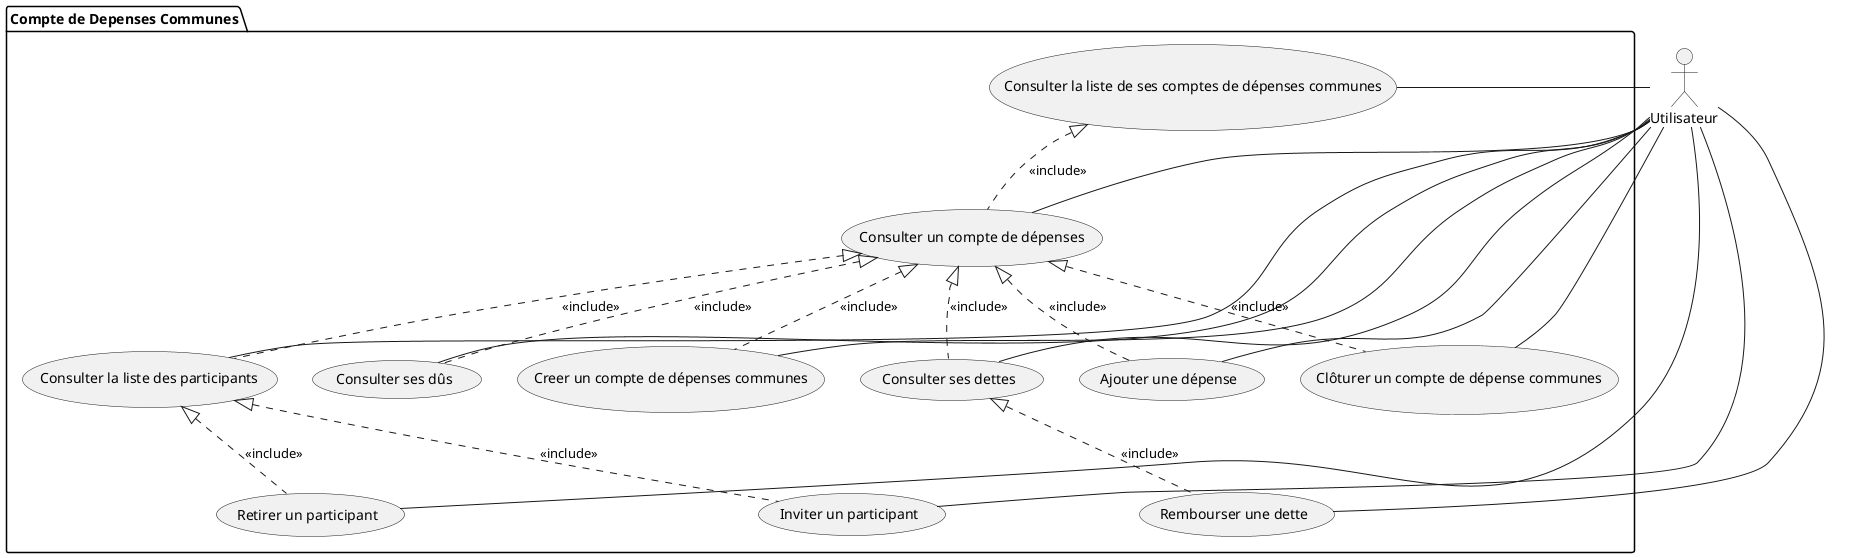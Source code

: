 @startuml

actor "Utilisateur" as user

package "Compte de Depenses Communes" {
	usecase "Consulter la liste de ses comptes de dépenses communes" as clcdc
	usecase "Consulter un compte de dépenses" as ccd
	usecase "Creer un compte de dépenses communes" as ccdc
	usecase "Clôturer un compte de dépense communes" as cocdc
	usecase "Consulter la liste des participants" as clp
	usecase "Inviter un participant" as ip
	usecase "Retirer un participant" as ri
	usecase "Ajouter une dépense" as ad
	usecase "Rembourser une dette" as rd
	usecase "Consulter ses dûs" as cd
	usecase "Consulter ses dettes" as cdt
}
'	appartenance
	user	--	clcdc
	user	--	ccd
	user	-	ccdc
	user	-	cocdc
	user	---	clp
	user	--	ip
	user	-	ri
	user	-	ad
	user	--	rd
	user	-	cd
	user	-	cdt
'	includes
	clcdc 	<|.. ccd  	: <<include>>
	ccd 		<|.. ccdc  	: <<include>>
	ccd			<|..	cocdc : <<include>>
	ccd			<|..	clp 	: <<include>>
	clp			<|..	ip 		: <<include>>
	clp			<|..	ri 		: <<include>>
	ccd			<|..	ad 		: <<include>>
	cdt			<|..	rd 		: <<include>>
	ccd			<|..	cd 		: <<include>>
	ccd			<|..	cdt 	: <<include>>
@enduml